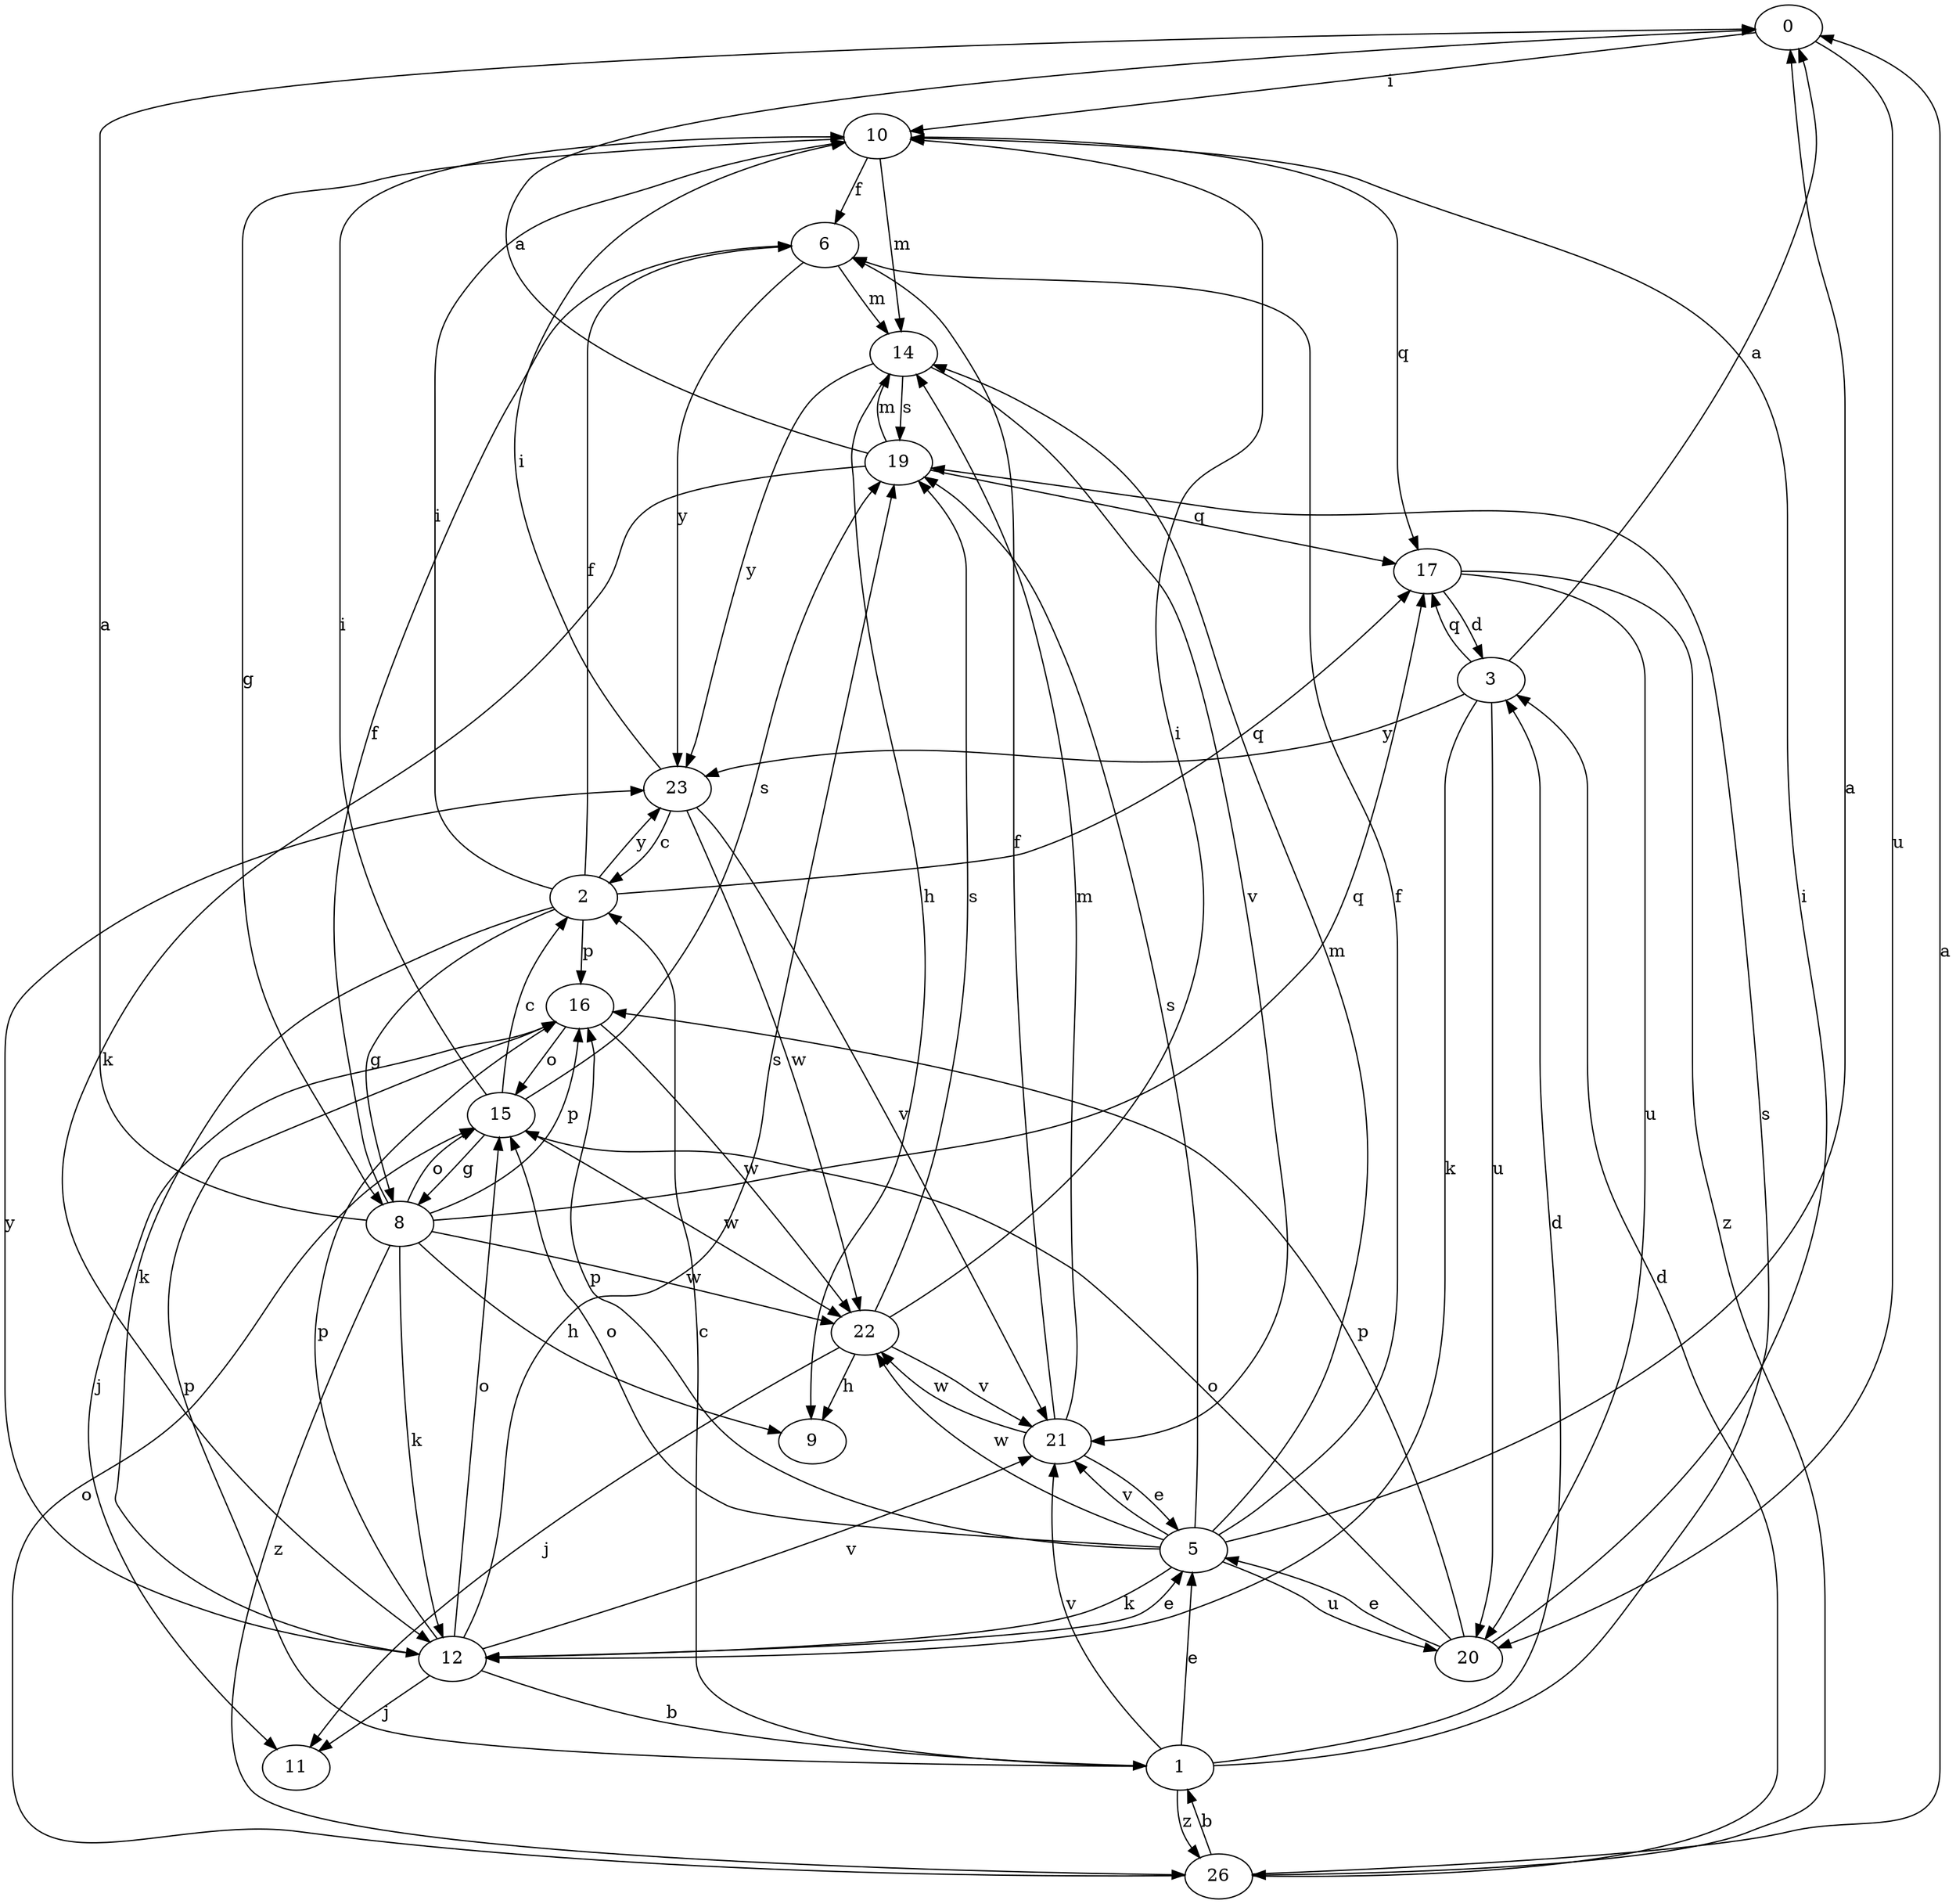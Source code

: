 strict digraph  {
0;
1;
2;
3;
5;
6;
8;
9;
10;
11;
12;
14;
15;
16;
17;
19;
20;
21;
22;
23;
26;
0 -> 10  [label=i];
0 -> 20  [label=u];
1 -> 2  [label=c];
1 -> 3  [label=d];
1 -> 5  [label=e];
1 -> 16  [label=p];
1 -> 19  [label=s];
1 -> 21  [label=v];
1 -> 26  [label=z];
2 -> 6  [label=f];
2 -> 8  [label=g];
2 -> 10  [label=i];
2 -> 12  [label=k];
2 -> 16  [label=p];
2 -> 17  [label=q];
2 -> 23  [label=y];
3 -> 0  [label=a];
3 -> 12  [label=k];
3 -> 17  [label=q];
3 -> 20  [label=u];
3 -> 23  [label=y];
5 -> 0  [label=a];
5 -> 6  [label=f];
5 -> 12  [label=k];
5 -> 14  [label=m];
5 -> 15  [label=o];
5 -> 16  [label=p];
5 -> 19  [label=s];
5 -> 20  [label=u];
5 -> 21  [label=v];
5 -> 22  [label=w];
6 -> 14  [label=m];
6 -> 23  [label=y];
8 -> 0  [label=a];
8 -> 6  [label=f];
8 -> 9  [label=h];
8 -> 12  [label=k];
8 -> 15  [label=o];
8 -> 16  [label=p];
8 -> 17  [label=q];
8 -> 22  [label=w];
8 -> 26  [label=z];
10 -> 6  [label=f];
10 -> 8  [label=g];
10 -> 14  [label=m];
10 -> 17  [label=q];
12 -> 1  [label=b];
12 -> 5  [label=e];
12 -> 11  [label=j];
12 -> 15  [label=o];
12 -> 16  [label=p];
12 -> 19  [label=s];
12 -> 21  [label=v];
12 -> 23  [label=y];
14 -> 9  [label=h];
14 -> 19  [label=s];
14 -> 21  [label=v];
14 -> 23  [label=y];
15 -> 2  [label=c];
15 -> 8  [label=g];
15 -> 10  [label=i];
15 -> 19  [label=s];
15 -> 22  [label=w];
16 -> 11  [label=j];
16 -> 15  [label=o];
16 -> 22  [label=w];
17 -> 3  [label=d];
17 -> 20  [label=u];
17 -> 26  [label=z];
19 -> 0  [label=a];
19 -> 12  [label=k];
19 -> 14  [label=m];
19 -> 17  [label=q];
20 -> 5  [label=e];
20 -> 10  [label=i];
20 -> 15  [label=o];
20 -> 16  [label=p];
21 -> 5  [label=e];
21 -> 6  [label=f];
21 -> 14  [label=m];
21 -> 22  [label=w];
22 -> 9  [label=h];
22 -> 10  [label=i];
22 -> 11  [label=j];
22 -> 19  [label=s];
22 -> 21  [label=v];
23 -> 2  [label=c];
23 -> 10  [label=i];
23 -> 21  [label=v];
23 -> 22  [label=w];
26 -> 0  [label=a];
26 -> 1  [label=b];
26 -> 3  [label=d];
26 -> 15  [label=o];
}

